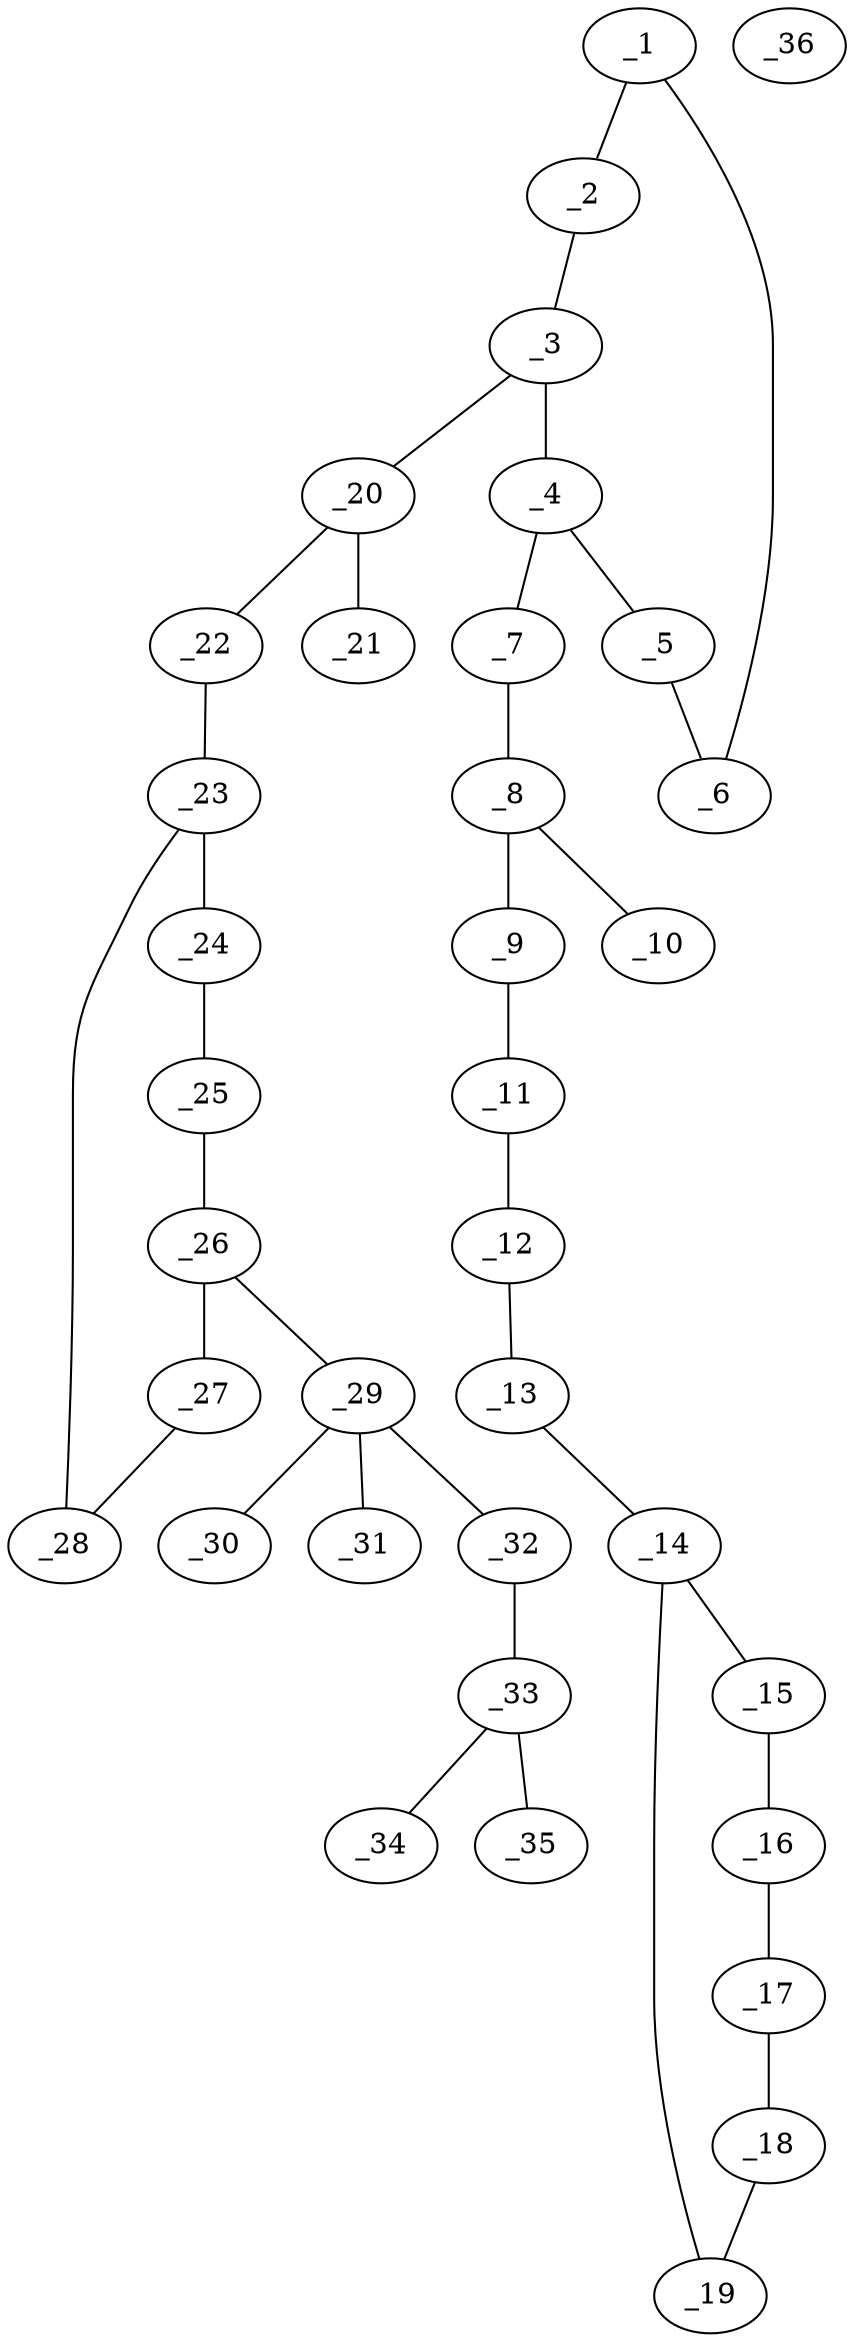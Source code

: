 graph molid698553 {
	_1	 [charge=0,
		chem=1,
		symbol="C  ",
		x=2,
		y="-4.5"];
	_2	 [charge=0,
		chem=1,
		symbol="C  ",
		x=2,
		y="-3.5"];
	_1 -- _2	 [valence=1];
	_6	 [charge=0,
		chem=1,
		symbol="C  ",
		x="2.866",
		y="-5"];
	_1 -- _6	 [valence=2];
	_3	 [charge=0,
		chem=1,
		symbol="C  ",
		x="2.866",
		y="-3"];
	_2 -- _3	 [valence=2];
	_4	 [charge=0,
		chem=1,
		symbol="C  ",
		x="3.7321",
		y="-3.5"];
	_3 -- _4	 [valence=1];
	_20	 [charge=0,
		chem=1,
		symbol="C  ",
		x="2.866",
		y="-2"];
	_3 -- _20	 [valence=1];
	_5	 [charge=0,
		chem=1,
		symbol="C  ",
		x="3.7321",
		y="-4.5"];
	_4 -- _5	 [valence=2];
	_7	 [charge=0,
		chem=5,
		symbol="S  ",
		x="4.5981",
		y="-3"];
	_4 -- _7	 [valence=1];
	_5 -- _6	 [valence=1];
	_8	 [charge=0,
		chem=1,
		symbol="C  ",
		x="5.4641",
		y="-3.5"];
	_7 -- _8	 [valence=1];
	_9	 [charge=0,
		chem=1,
		symbol="C  ",
		x="6.3301",
		y="-3"];
	_8 -- _9	 [valence=1];
	_10	 [charge=0,
		chem=2,
		symbol="O  ",
		x="5.4641",
		y="-4.5"];
	_8 -- _10	 [valence=2];
	_11	 [charge=0,
		chem=1,
		symbol="C  ",
		x="7.1962",
		y="-3.5"];
	_9 -- _11	 [valence=1];
	_12	 [charge=0,
		chem=1,
		symbol="C  ",
		x="8.0622",
		y="-3"];
	_11 -- _12	 [valence=1];
	_13	 [charge=0,
		chem=1,
		symbol="C  ",
		x="8.9282",
		y="-3.5"];
	_12 -- _13	 [valence=1];
	_14	 [charge=0,
		chem=4,
		symbol="N  ",
		x="9.7942",
		y="-3"];
	_13 -- _14	 [valence=1];
	_15	 [charge=0,
		chem=1,
		symbol="C  ",
		x="9.7942",
		y="-2"];
	_14 -- _15	 [valence=1];
	_19	 [charge=0,
		chem=1,
		symbol="C  ",
		x="10.6603",
		y="-3.5"];
	_14 -- _19	 [valence=2];
	_16	 [charge=0,
		chem=1,
		symbol="C  ",
		x="10.6603",
		y="-1.5"];
	_15 -- _16	 [valence=2];
	_17	 [charge=0,
		chem=1,
		symbol="C  ",
		x="11.5263",
		y="-2"];
	_16 -- _17	 [valence=1];
	_18	 [charge=0,
		chem=1,
		symbol="C  ",
		x="11.5263",
		y="-3"];
	_17 -- _18	 [valence=2];
	_18 -- _19	 [valence=1];
	_21	 [charge=0,
		chem=2,
		symbol="O  ",
		x=2,
		y="-1.5"];
	_20 -- _21	 [valence=2];
	_22	 [charge=0,
		chem=4,
		symbol="N  ",
		x="3.7321",
		y="-1.5"];
	_20 -- _22	 [valence=1];
	_23	 [charge=0,
		chem=1,
		symbol="C  ",
		x="3.7321",
		y="-0.5"];
	_22 -- _23	 [valence=1];
	_24	 [charge=0,
		chem=1,
		symbol="C  ",
		x="4.5981",
		y=0];
	_23 -- _24	 [valence=1];
	_28	 [charge=0,
		chem=1,
		symbol="C  ",
		x="2.866",
		y=0];
	_23 -- _28	 [valence=2];
	_25	 [charge=0,
		chem=1,
		symbol="C  ",
		x="4.5981",
		y=1];
	_24 -- _25	 [valence=2];
	_26	 [charge=0,
		chem=1,
		symbol="C  ",
		x="3.7321",
		y="1.5"];
	_25 -- _26	 [valence=1];
	_27	 [charge=0,
		chem=1,
		symbol="C  ",
		x="2.866",
		y=1];
	_26 -- _27	 [valence=2];
	_29	 [charge=0,
		chem=5,
		symbol="S  ",
		x="3.7321",
		y="2.5"];
	_26 -- _29	 [valence=1];
	_27 -- _28	 [valence=1];
	_30	 [charge=0,
		chem=2,
		symbol="O  ",
		x="4.7321",
		y="2.5"];
	_29 -- _30	 [valence=2];
	_31	 [charge=0,
		chem=2,
		symbol="O  ",
		x="2.7321",
		y="2.5"];
	_29 -- _31	 [valence=2];
	_32	 [charge=0,
		chem=4,
		symbol="N  ",
		x="3.7321",
		y="3.5"];
	_29 -- _32	 [valence=1];
	_33	 [charge=0,
		chem=1,
		symbol="C  ",
		x="4.5981",
		y=4];
	_32 -- _33	 [valence=1];
	_34	 [charge=0,
		chem=2,
		symbol="O  ",
		x="4.5981",
		y=5];
	_33 -- _34	 [valence=2];
	_35	 [charge=0,
		chem=1,
		symbol="C  ",
		x="5.4641",
		y="3.5"];
	_33 -- _35	 [valence=1];
	_36	 [charge=0,
		chem=10,
		symbol="Br ",
		x="13.5263",
		y=0];
}
